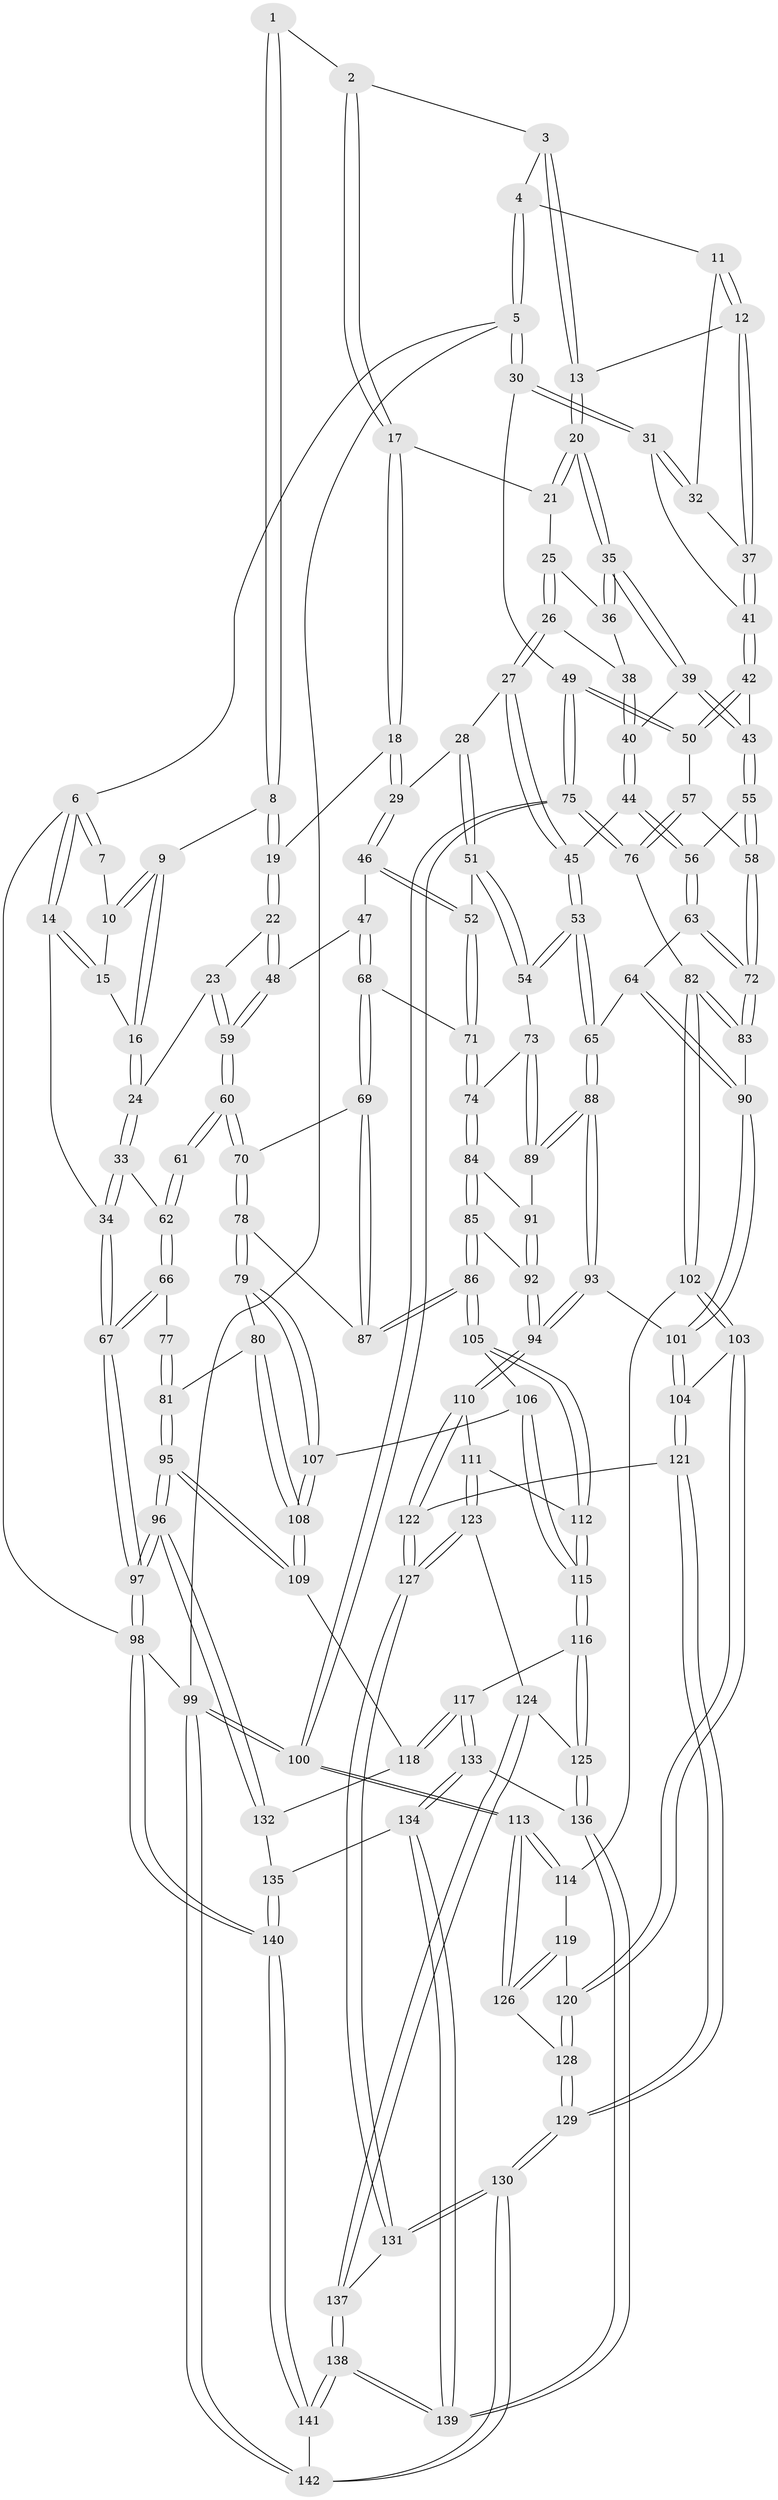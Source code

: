 // Generated by graph-tools (version 1.1) at 2025/00/03/09/25 05:00:51]
// undirected, 142 vertices, 352 edges
graph export_dot {
graph [start="1"]
  node [color=gray90,style=filled];
  1 [pos="+0.27944162346871776+0"];
  2 [pos="+0.4612721573296033+0"];
  3 [pos="+0.597789972144942+0"];
  4 [pos="+1+0"];
  5 [pos="+1+0"];
  6 [pos="+0+0"];
  7 [pos="+0.09560893611073523+0"];
  8 [pos="+0.1869692940295985+0.10067020134718879"];
  9 [pos="+0.16159937265982127+0.09947066656542125"];
  10 [pos="+0.08579574360550815+0"];
  11 [pos="+0.8679335892638622+0.09298256820283754"];
  12 [pos="+0.8149708202539443+0.12447455297874431"];
  13 [pos="+0.7983036799565273+0.13136085067558073"];
  14 [pos="+0+0.1354334741291184"];
  15 [pos="+0.0536321198129938+0.06231827062635485"];
  16 [pos="+0.08170203365005499+0.14316057449264935"];
  17 [pos="+0.4633095637175196+0"];
  18 [pos="+0.417572731610473+0.084118833745607"];
  19 [pos="+0.2861585529235158+0.17519666736290043"];
  20 [pos="+0.7968793369631492+0.132677785279066"];
  21 [pos="+0.6430745839571959+0.09752845844287111"];
  22 [pos="+0.25622099867388975+0.23504986246735657"];
  23 [pos="+0.10034569866749533+0.25576854191904086"];
  24 [pos="+0.04615766747270342+0.24343518843878312"];
  25 [pos="+0.6277424328007923+0.18018435449726425"];
  26 [pos="+0.6133229678325267+0.2052569613040276"];
  27 [pos="+0.5554015882948219+0.2374968034196146"];
  28 [pos="+0.48833772905458334+0.2167344497581668"];
  29 [pos="+0.48680741957760854+0.21535831133897723"];
  30 [pos="+1+0.23160494931158404"];
  31 [pos="+1+0.1869232672985747"];
  32 [pos="+0.9555304623529248+0.14430562506693706"];
  33 [pos="+0.04008539625242159+0.24571929887753788"];
  34 [pos="+0+0.2608564981481286"];
  35 [pos="+0.7828921570614183+0.1737187229457852"];
  36 [pos="+0.7339735491982219+0.18636648926855617"];
  37 [pos="+0.8985848466872284+0.23860022099810504"];
  38 [pos="+0.660538910813563+0.22648361663349995"];
  39 [pos="+0.7817476623916616+0.24602025096847677"];
  40 [pos="+0.6865001129105128+0.28178490068308854"];
  41 [pos="+0.9063283650317696+0.2659583744841971"];
  42 [pos="+0.8876873498238191+0.29850554767666126"];
  43 [pos="+0.7969340659858231+0.2746902955745164"];
  44 [pos="+0.6524863551812679+0.32194246280043537"];
  45 [pos="+0.6128028282258513+0.3226296040293438"];
  46 [pos="+0.3636997617507586+0.3353492093511565"];
  47 [pos="+0.2945291976791162+0.33801557532451887"];
  48 [pos="+0.29398255818153957+0.33771488951105577"];
  49 [pos="+1+0.29846053669545597"];
  50 [pos="+0.9334245200152989+0.3685231487598857"];
  51 [pos="+0.48306288909735945+0.39587918382678683"];
  52 [pos="+0.44621830305751997+0.3902801381941824"];
  53 [pos="+0.5511174979873205+0.43336431072145376"];
  54 [pos="+0.5099304203987199+0.42244504552394524"];
  55 [pos="+0.7724235520857807+0.37536172865155315"];
  56 [pos="+0.7280989850896397+0.39544149520849137"];
  57 [pos="+0.8963301102038915+0.4223486995907891"];
  58 [pos="+0.8734669553046519+0.4342292253991213"];
  59 [pos="+0.18503064883855627+0.42828687990066666"];
  60 [pos="+0.16412777957682306+0.47398313613481097"];
  61 [pos="+0.09893518926820129+0.4466540708682791"];
  62 [pos="+0.06797157759932804+0.3768506432373426"];
  63 [pos="+0.718007929104519+0.4173977485464377"];
  64 [pos="+0.6681420689643133+0.4709817896914627"];
  65 [pos="+0.5945642968755718+0.48956508477249233"];
  66 [pos="+0+0.45745305273647013"];
  67 [pos="+0+0.4672260507809667"];
  68 [pos="+0.3430671563765908+0.46159936938821317"];
  69 [pos="+0.3182418890444034+0.4828654922710507"];
  70 [pos="+0.16790375269952856+0.4872928358308907"];
  71 [pos="+0.3508720421255818+0.4636659449591227"];
  72 [pos="+0.8333285746275431+0.5396610624310095"];
  73 [pos="+0.4480833059000871+0.4858284378784344"];
  74 [pos="+0.4016985869216217+0.5061253567974857"];
  75 [pos="+1+0.5707102141636731"];
  76 [pos="+1+0.5705413399487808"];
  77 [pos="+0.03827629863317101+0.4583406380565272"];
  78 [pos="+0.16401666688522537+0.5542485239053943"];
  79 [pos="+0.15308082577338358+0.5688489200156607"];
  80 [pos="+0.1388909731202929+0.5796269195916001"];
  81 [pos="+0.053068560394175686+0.602369760637205"];
  82 [pos="+0.9314764162222747+0.6103720284495646"];
  83 [pos="+0.8315193864473709+0.5533627362242195"];
  84 [pos="+0.4013212346658047+0.514884258235217"];
  85 [pos="+0.3859755729233669+0.6187911206357796"];
  86 [pos="+0.3507469452762319+0.6424769976989033"];
  87 [pos="+0.3051006973409036+0.5996616327605204"];
  88 [pos="+0.5864906292361641+0.5391961879146008"];
  89 [pos="+0.48137625179562+0.5490897955505191"];
  90 [pos="+0.7855356504156096+0.5776204826979461"];
  91 [pos="+0.4768791130808396+0.5529210034652102"];
  92 [pos="+0.4254998869137598+0.6170745831585545"];
  93 [pos="+0.6013149315466325+0.6404688703241631"];
  94 [pos="+0.5803780281913864+0.670671641170827"];
  95 [pos="+0+0.6912868861697173"];
  96 [pos="+0+0.6939803600913218"];
  97 [pos="+0+0.6948112114559285"];
  98 [pos="+0+1"];
  99 [pos="+1+1"];
  100 [pos="+1+0.9101600692354118"];
  101 [pos="+0.745114181212918+0.633965676220412"];
  102 [pos="+0.9195751711526375+0.6560632262257967"];
  103 [pos="+0.8127634763638922+0.733258239705012"];
  104 [pos="+0.7873914525957906+0.7329191515639191"];
  105 [pos="+0.3497175158883765+0.6480106655206899"];
  106 [pos="+0.22992914228307215+0.6916847358270377"];
  107 [pos="+0.22766864521659042+0.6906820095189689"];
  108 [pos="+0.1433557542933287+0.7235216095572222"];
  109 [pos="+0.13156296591794447+0.7504873287012501"];
  110 [pos="+0.5791109952111859+0.679510333095118"];
  111 [pos="+0.37170414793994194+0.6963220064847347"];
  112 [pos="+0.3497743319413113+0.6483350115359777"];
  113 [pos="+1+0.8808867427777195"];
  114 [pos="+0.9332679703280049+0.6976007819218089"];
  115 [pos="+0.24287273993146738+0.8009153738195306"];
  116 [pos="+0.24201033016736362+0.8046825231093985"];
  117 [pos="+0.2213463879439917+0.8164369453713171"];
  118 [pos="+0.14998960512968282+0.7818357668396185"];
  119 [pos="+0.9208881634707649+0.7458178661625545"];
  120 [pos="+0.8850389580831661+0.7803285882713109"];
  121 [pos="+0.7682695355387643+0.765100096902268"];
  122 [pos="+0.5727928583683017+0.7304199478545197"];
  123 [pos="+0.41262963779062767+0.793114325756102"];
  124 [pos="+0.37613625559933545+0.8242561161835"];
  125 [pos="+0.36742967471441573+0.8277790305301009"];
  126 [pos="+1+0.8717549134138709"];
  127 [pos="+0.5444677089003889+0.8043595228069812"];
  128 [pos="+0.9121144828086064+0.8646867427967327"];
  129 [pos="+0.7322763293582718+0.9761760289241422"];
  130 [pos="+0.7119054687819392+1"];
  131 [pos="+0.5822854846912348+0.8838626618455248"];
  132 [pos="+0.08838911427115517+0.852120397204442"];
  133 [pos="+0.21083704585586385+0.8892245775408432"];
  134 [pos="+0.20724021402089263+0.9047897829179647"];
  135 [pos="+0.09543483853006561+0.9095101315237827"];
  136 [pos="+0.3422410514953039+0.8810726213295121"];
  137 [pos="+0.428056178692856+0.9651207611447148"];
  138 [pos="+0.2964070037822934+1"];
  139 [pos="+0.28151218799382+1"];
  140 [pos="+0+1"];
  141 [pos="+0.2876091623541297+1"];
  142 [pos="+0.7331099480215576+1"];
  1 -- 2;
  1 -- 8;
  1 -- 8;
  2 -- 3;
  2 -- 17;
  2 -- 17;
  3 -- 4;
  3 -- 13;
  3 -- 13;
  4 -- 5;
  4 -- 5;
  4 -- 11;
  5 -- 6;
  5 -- 30;
  5 -- 30;
  5 -- 99;
  6 -- 7;
  6 -- 7;
  6 -- 14;
  6 -- 14;
  6 -- 98;
  7 -- 10;
  8 -- 9;
  8 -- 19;
  8 -- 19;
  9 -- 10;
  9 -- 10;
  9 -- 16;
  9 -- 16;
  10 -- 15;
  11 -- 12;
  11 -- 12;
  11 -- 32;
  12 -- 13;
  12 -- 37;
  12 -- 37;
  13 -- 20;
  13 -- 20;
  14 -- 15;
  14 -- 15;
  14 -- 34;
  15 -- 16;
  16 -- 24;
  16 -- 24;
  17 -- 18;
  17 -- 18;
  17 -- 21;
  18 -- 19;
  18 -- 29;
  18 -- 29;
  19 -- 22;
  19 -- 22;
  20 -- 21;
  20 -- 21;
  20 -- 35;
  20 -- 35;
  21 -- 25;
  22 -- 23;
  22 -- 48;
  22 -- 48;
  23 -- 24;
  23 -- 59;
  23 -- 59;
  24 -- 33;
  24 -- 33;
  25 -- 26;
  25 -- 26;
  25 -- 36;
  26 -- 27;
  26 -- 27;
  26 -- 38;
  27 -- 28;
  27 -- 45;
  27 -- 45;
  28 -- 29;
  28 -- 51;
  28 -- 51;
  29 -- 46;
  29 -- 46;
  30 -- 31;
  30 -- 31;
  30 -- 49;
  31 -- 32;
  31 -- 32;
  31 -- 41;
  32 -- 37;
  33 -- 34;
  33 -- 34;
  33 -- 62;
  34 -- 67;
  34 -- 67;
  35 -- 36;
  35 -- 36;
  35 -- 39;
  35 -- 39;
  36 -- 38;
  37 -- 41;
  37 -- 41;
  38 -- 40;
  38 -- 40;
  39 -- 40;
  39 -- 43;
  39 -- 43;
  40 -- 44;
  40 -- 44;
  41 -- 42;
  41 -- 42;
  42 -- 43;
  42 -- 50;
  42 -- 50;
  43 -- 55;
  43 -- 55;
  44 -- 45;
  44 -- 56;
  44 -- 56;
  45 -- 53;
  45 -- 53;
  46 -- 47;
  46 -- 52;
  46 -- 52;
  47 -- 48;
  47 -- 68;
  47 -- 68;
  48 -- 59;
  48 -- 59;
  49 -- 50;
  49 -- 50;
  49 -- 75;
  49 -- 75;
  50 -- 57;
  51 -- 52;
  51 -- 54;
  51 -- 54;
  52 -- 71;
  52 -- 71;
  53 -- 54;
  53 -- 54;
  53 -- 65;
  53 -- 65;
  54 -- 73;
  55 -- 56;
  55 -- 58;
  55 -- 58;
  56 -- 63;
  56 -- 63;
  57 -- 58;
  57 -- 76;
  57 -- 76;
  58 -- 72;
  58 -- 72;
  59 -- 60;
  59 -- 60;
  60 -- 61;
  60 -- 61;
  60 -- 70;
  60 -- 70;
  61 -- 62;
  61 -- 62;
  62 -- 66;
  62 -- 66;
  63 -- 64;
  63 -- 72;
  63 -- 72;
  64 -- 65;
  64 -- 90;
  64 -- 90;
  65 -- 88;
  65 -- 88;
  66 -- 67;
  66 -- 67;
  66 -- 77;
  67 -- 97;
  67 -- 97;
  68 -- 69;
  68 -- 69;
  68 -- 71;
  69 -- 70;
  69 -- 87;
  69 -- 87;
  70 -- 78;
  70 -- 78;
  71 -- 74;
  71 -- 74;
  72 -- 83;
  72 -- 83;
  73 -- 74;
  73 -- 89;
  73 -- 89;
  74 -- 84;
  74 -- 84;
  75 -- 76;
  75 -- 76;
  75 -- 100;
  75 -- 100;
  76 -- 82;
  77 -- 81;
  77 -- 81;
  78 -- 79;
  78 -- 79;
  78 -- 87;
  79 -- 80;
  79 -- 107;
  79 -- 107;
  80 -- 81;
  80 -- 108;
  80 -- 108;
  81 -- 95;
  81 -- 95;
  82 -- 83;
  82 -- 83;
  82 -- 102;
  82 -- 102;
  83 -- 90;
  84 -- 85;
  84 -- 85;
  84 -- 91;
  85 -- 86;
  85 -- 86;
  85 -- 92;
  86 -- 87;
  86 -- 87;
  86 -- 105;
  86 -- 105;
  88 -- 89;
  88 -- 89;
  88 -- 93;
  88 -- 93;
  89 -- 91;
  90 -- 101;
  90 -- 101;
  91 -- 92;
  91 -- 92;
  92 -- 94;
  92 -- 94;
  93 -- 94;
  93 -- 94;
  93 -- 101;
  94 -- 110;
  94 -- 110;
  95 -- 96;
  95 -- 96;
  95 -- 109;
  95 -- 109;
  96 -- 97;
  96 -- 97;
  96 -- 132;
  96 -- 132;
  97 -- 98;
  97 -- 98;
  98 -- 140;
  98 -- 140;
  98 -- 99;
  99 -- 100;
  99 -- 100;
  99 -- 142;
  99 -- 142;
  100 -- 113;
  100 -- 113;
  101 -- 104;
  101 -- 104;
  102 -- 103;
  102 -- 103;
  102 -- 114;
  103 -- 104;
  103 -- 120;
  103 -- 120;
  104 -- 121;
  104 -- 121;
  105 -- 106;
  105 -- 112;
  105 -- 112;
  106 -- 107;
  106 -- 115;
  106 -- 115;
  107 -- 108;
  107 -- 108;
  108 -- 109;
  108 -- 109;
  109 -- 118;
  110 -- 111;
  110 -- 122;
  110 -- 122;
  111 -- 112;
  111 -- 123;
  111 -- 123;
  112 -- 115;
  112 -- 115;
  113 -- 114;
  113 -- 114;
  113 -- 126;
  113 -- 126;
  114 -- 119;
  115 -- 116;
  115 -- 116;
  116 -- 117;
  116 -- 125;
  116 -- 125;
  117 -- 118;
  117 -- 118;
  117 -- 133;
  117 -- 133;
  118 -- 132;
  119 -- 120;
  119 -- 126;
  119 -- 126;
  120 -- 128;
  120 -- 128;
  121 -- 122;
  121 -- 129;
  121 -- 129;
  122 -- 127;
  122 -- 127;
  123 -- 124;
  123 -- 127;
  123 -- 127;
  124 -- 125;
  124 -- 137;
  124 -- 137;
  125 -- 136;
  125 -- 136;
  126 -- 128;
  127 -- 131;
  127 -- 131;
  128 -- 129;
  128 -- 129;
  129 -- 130;
  129 -- 130;
  130 -- 131;
  130 -- 131;
  130 -- 142;
  130 -- 142;
  131 -- 137;
  132 -- 135;
  133 -- 134;
  133 -- 134;
  133 -- 136;
  134 -- 135;
  134 -- 139;
  134 -- 139;
  135 -- 140;
  135 -- 140;
  136 -- 139;
  136 -- 139;
  137 -- 138;
  137 -- 138;
  138 -- 139;
  138 -- 139;
  138 -- 141;
  138 -- 141;
  140 -- 141;
  140 -- 141;
  141 -- 142;
}
